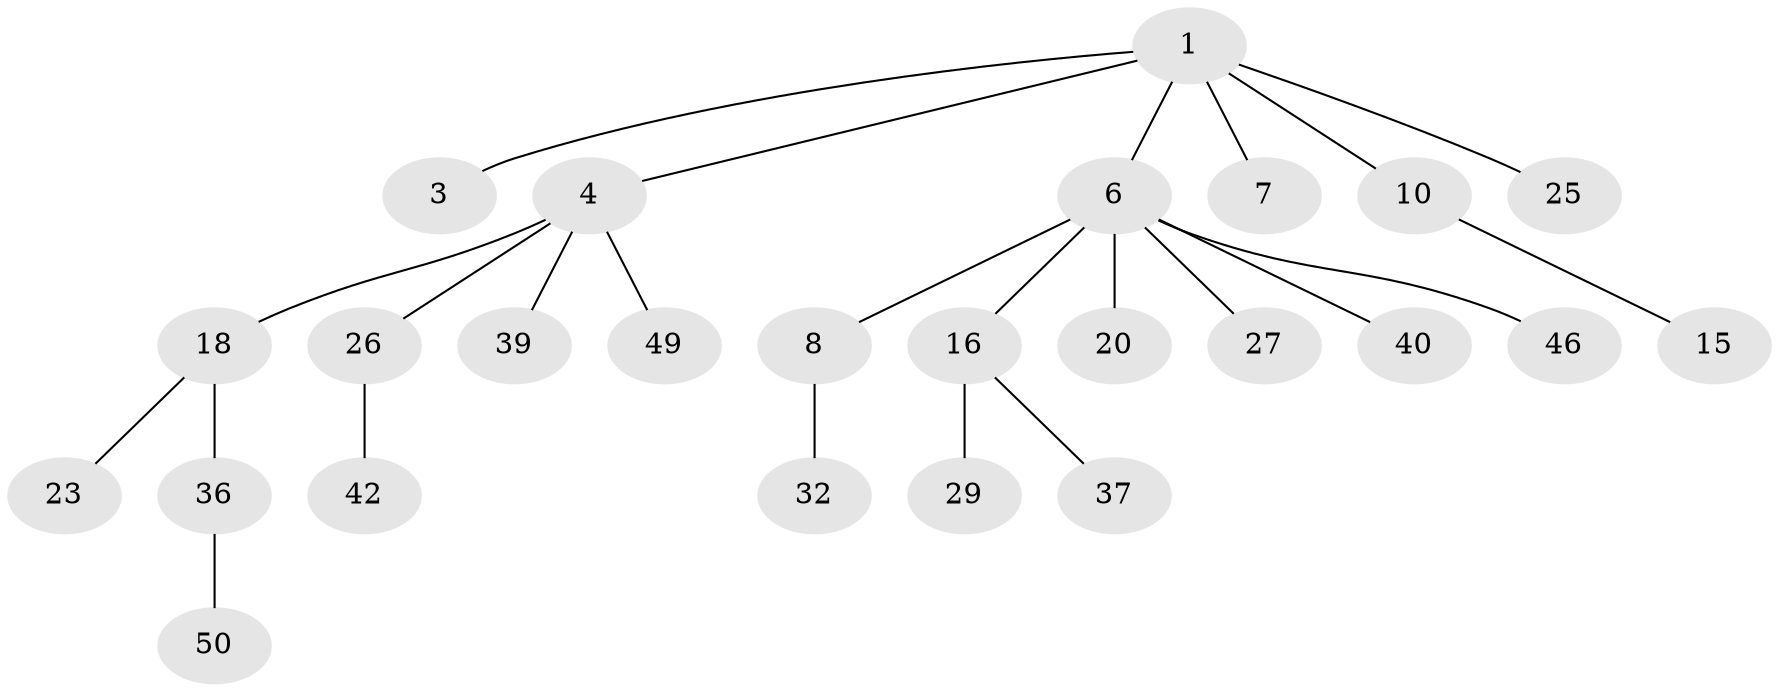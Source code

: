 // original degree distribution, {3: 0.12, 5: 0.02, 4: 0.12, 2: 0.28, 1: 0.46}
// Generated by graph-tools (version 1.1) at 2025/15/03/09/25 04:15:32]
// undirected, 25 vertices, 24 edges
graph export_dot {
graph [start="1"]
  node [color=gray90,style=filled];
  1 [super="+2"];
  3 [super="+33+12+9"];
  4 [super="+19+5"];
  6 [super="+17+11"];
  7 [super="+14+30"];
  8;
  10;
  15;
  16 [super="+31+22"];
  18 [super="+28"];
  20;
  23;
  25 [super="+43"];
  26;
  27;
  29;
  32 [super="+38"];
  36 [super="+41"];
  37;
  39;
  40 [super="+48"];
  42;
  46;
  49;
  50;
  1 -- 4;
  1 -- 6;
  1 -- 3;
  1 -- 7;
  1 -- 25;
  1 -- 10;
  4 -- 26;
  4 -- 49;
  4 -- 18;
  4 -- 39;
  6 -- 8;
  6 -- 20;
  6 -- 16;
  6 -- 40;
  6 -- 27;
  6 -- 46;
  8 -- 32;
  10 -- 15;
  16 -- 37;
  16 -- 29;
  18 -- 23;
  18 -- 36;
  26 -- 42;
  36 -- 50;
}
